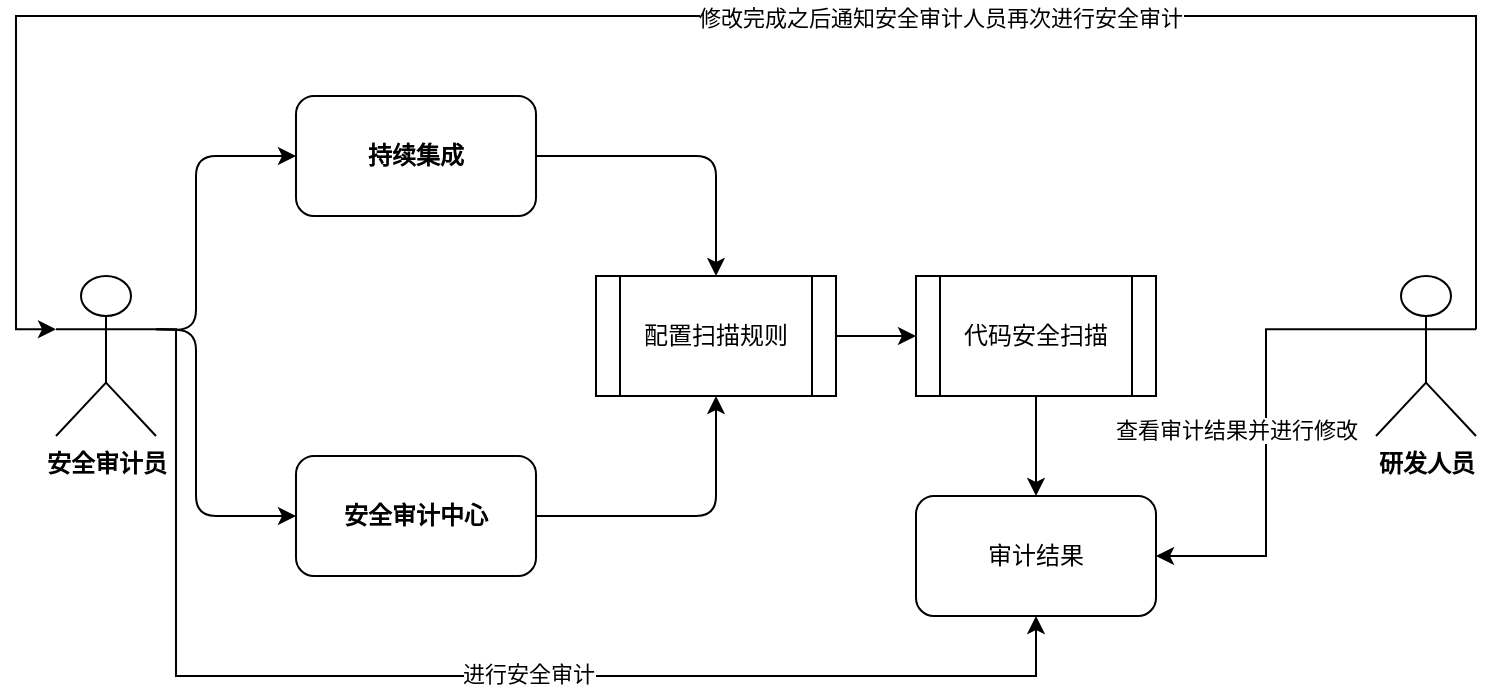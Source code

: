 <mxfile version="14.2.4" type="github">
  <diagram id="prtHgNgQTEPvFCAcTncT" name="Page-1">
    <mxGraphModel dx="1865" dy="556" grid="1" gridSize="10" guides="1" tooltips="1" connect="1" arrows="1" fold="1" page="1" pageScale="1" pageWidth="827" pageHeight="1169" math="0" shadow="0">
      <root>
        <mxCell id="0" />
        <mxCell id="1" parent="0" />
        <mxCell id="qVCQUGzkaM3uM8x8m-_6-26" style="edgeStyle=orthogonalEdgeStyle;rounded=0;orthogonalLoop=1;jettySize=auto;html=1;exitX=1;exitY=0.333;exitDx=0;exitDy=0;exitPerimeter=0;entryX=0.5;entryY=1;entryDx=0;entryDy=0;" edge="1" parent="1" source="qVCQUGzkaM3uM8x8m-_6-1" target="qVCQUGzkaM3uM8x8m-_6-19">
          <mxGeometry relative="1" as="geometry">
            <Array as="points">
              <mxPoint x="80" y="237" />
              <mxPoint x="80" y="410" />
              <mxPoint x="510" y="410" />
            </Array>
          </mxGeometry>
        </mxCell>
        <mxCell id="qVCQUGzkaM3uM8x8m-_6-28" value="进行安全审计" style="edgeLabel;html=1;align=center;verticalAlign=middle;resizable=0;points=[];" vertex="1" connectable="0" parent="qVCQUGzkaM3uM8x8m-_6-26">
          <mxGeometry x="0.118" y="1" relative="1" as="geometry">
            <mxPoint as="offset" />
          </mxGeometry>
        </mxCell>
        <mxCell id="qVCQUGzkaM3uM8x8m-_6-1" value="&lt;b&gt;安全审计员&lt;/b&gt;" style="shape=umlActor;verticalLabelPosition=bottom;verticalAlign=top;html=1;outlineConnect=0;" vertex="1" parent="1">
          <mxGeometry x="20" y="210" width="50" height="80" as="geometry" />
        </mxCell>
        <mxCell id="qVCQUGzkaM3uM8x8m-_6-4" value="&lt;b&gt;持续集成&lt;/b&gt;" style="rounded=1;whiteSpace=wrap;html=1;" vertex="1" parent="1">
          <mxGeometry x="140" y="120" width="120" height="60" as="geometry" />
        </mxCell>
        <mxCell id="qVCQUGzkaM3uM8x8m-_6-5" value="&lt;b&gt;安全审计中心&lt;/b&gt;" style="rounded=1;whiteSpace=wrap;html=1;" vertex="1" parent="1">
          <mxGeometry x="140" y="300" width="120" height="60" as="geometry" />
        </mxCell>
        <mxCell id="qVCQUGzkaM3uM8x8m-_6-20" style="edgeStyle=orthogonalEdgeStyle;rounded=0;orthogonalLoop=1;jettySize=auto;html=1;exitX=1;exitY=0.5;exitDx=0;exitDy=0;entryX=0;entryY=0.5;entryDx=0;entryDy=0;" edge="1" parent="1" source="qVCQUGzkaM3uM8x8m-_6-7" target="qVCQUGzkaM3uM8x8m-_6-8">
          <mxGeometry relative="1" as="geometry" />
        </mxCell>
        <mxCell id="qVCQUGzkaM3uM8x8m-_6-7" value="配置扫描规则" style="shape=process;whiteSpace=wrap;html=1;backgroundOutline=1;" vertex="1" parent="1">
          <mxGeometry x="290" y="210" width="120" height="60" as="geometry" />
        </mxCell>
        <mxCell id="qVCQUGzkaM3uM8x8m-_6-21" style="edgeStyle=orthogonalEdgeStyle;rounded=0;orthogonalLoop=1;jettySize=auto;html=1;exitX=0.5;exitY=1;exitDx=0;exitDy=0;entryX=0.5;entryY=0;entryDx=0;entryDy=0;" edge="1" parent="1" source="qVCQUGzkaM3uM8x8m-_6-8" target="qVCQUGzkaM3uM8x8m-_6-19">
          <mxGeometry relative="1" as="geometry" />
        </mxCell>
        <mxCell id="qVCQUGzkaM3uM8x8m-_6-8" value="代码安全扫描" style="shape=process;whiteSpace=wrap;html=1;backgroundOutline=1;" vertex="1" parent="1">
          <mxGeometry x="450" y="210" width="120" height="60" as="geometry" />
        </mxCell>
        <mxCell id="qVCQUGzkaM3uM8x8m-_6-22" style="edgeStyle=orthogonalEdgeStyle;rounded=0;orthogonalLoop=1;jettySize=auto;html=1;exitX=0;exitY=0.333;exitDx=0;exitDy=0;exitPerimeter=0;entryX=1;entryY=0.5;entryDx=0;entryDy=0;" edge="1" parent="1" source="qVCQUGzkaM3uM8x8m-_6-9" target="qVCQUGzkaM3uM8x8m-_6-19">
          <mxGeometry relative="1" as="geometry" />
        </mxCell>
        <mxCell id="qVCQUGzkaM3uM8x8m-_6-23" value="查看审计结果并进行修改" style="edgeLabel;html=1;align=center;verticalAlign=middle;resizable=0;points=[];" vertex="1" connectable="0" parent="qVCQUGzkaM3uM8x8m-_6-22">
          <mxGeometry x="-0.265" y="-3" relative="1" as="geometry">
            <mxPoint x="-12" y="23.3" as="offset" />
          </mxGeometry>
        </mxCell>
        <mxCell id="qVCQUGzkaM3uM8x8m-_6-24" style="edgeStyle=orthogonalEdgeStyle;rounded=0;orthogonalLoop=1;jettySize=auto;html=1;exitX=1;exitY=0.333;exitDx=0;exitDy=0;exitPerimeter=0;entryX=0;entryY=0.333;entryDx=0;entryDy=0;entryPerimeter=0;" edge="1" parent="1" source="qVCQUGzkaM3uM8x8m-_6-9" target="qVCQUGzkaM3uM8x8m-_6-1">
          <mxGeometry relative="1" as="geometry">
            <Array as="points">
              <mxPoint x="730" y="237" />
              <mxPoint x="730" y="80" />
              <mxPoint y="80" />
              <mxPoint y="237" />
            </Array>
          </mxGeometry>
        </mxCell>
        <mxCell id="qVCQUGzkaM3uM8x8m-_6-25" value="修改完成之后通知安全审计人员再次进行安全审计" style="edgeLabel;html=1;align=center;verticalAlign=middle;resizable=0;points=[];" vertex="1" connectable="0" parent="qVCQUGzkaM3uM8x8m-_6-24">
          <mxGeometry x="-0.202" y="1" relative="1" as="geometry">
            <mxPoint x="-1" as="offset" />
          </mxGeometry>
        </mxCell>
        <mxCell id="qVCQUGzkaM3uM8x8m-_6-9" value="&lt;b&gt;研发人员&lt;/b&gt;" style="shape=umlActor;verticalLabelPosition=bottom;verticalAlign=top;html=1;outlineConnect=0;" vertex="1" parent="1">
          <mxGeometry x="680" y="210" width="50" height="80" as="geometry" />
        </mxCell>
        <mxCell id="qVCQUGzkaM3uM8x8m-_6-10" value="" style="endArrow=classic;html=1;entryX=0;entryY=0.5;entryDx=0;entryDy=0;exitX=1;exitY=0.333;exitDx=0;exitDy=0;exitPerimeter=0;" edge="1" parent="1" source="qVCQUGzkaM3uM8x8m-_6-1" target="qVCQUGzkaM3uM8x8m-_6-4">
          <mxGeometry width="50" height="50" relative="1" as="geometry">
            <mxPoint x="150" y="270" as="sourcePoint" />
            <mxPoint x="200" y="220" as="targetPoint" />
            <Array as="points">
              <mxPoint x="90" y="237" />
              <mxPoint x="90" y="150" />
            </Array>
          </mxGeometry>
        </mxCell>
        <mxCell id="qVCQUGzkaM3uM8x8m-_6-15" value="" style="endArrow=classic;html=1;exitX=1;exitY=0.333;exitDx=0;exitDy=0;exitPerimeter=0;entryX=0;entryY=0.5;entryDx=0;entryDy=0;" edge="1" parent="1" source="qVCQUGzkaM3uM8x8m-_6-1" target="qVCQUGzkaM3uM8x8m-_6-5">
          <mxGeometry width="50" height="50" relative="1" as="geometry">
            <mxPoint x="110" y="370" as="sourcePoint" />
            <mxPoint x="160" y="320" as="targetPoint" />
            <Array as="points">
              <mxPoint x="90" y="237" />
              <mxPoint x="90" y="330" />
            </Array>
          </mxGeometry>
        </mxCell>
        <mxCell id="qVCQUGzkaM3uM8x8m-_6-16" value="" style="endArrow=classic;html=1;exitX=1;exitY=0.5;exitDx=0;exitDy=0;entryX=0.5;entryY=0;entryDx=0;entryDy=0;" edge="1" parent="1" source="qVCQUGzkaM3uM8x8m-_6-4" target="qVCQUGzkaM3uM8x8m-_6-7">
          <mxGeometry width="50" height="50" relative="1" as="geometry">
            <mxPoint x="380" y="190" as="sourcePoint" />
            <mxPoint x="430" y="140" as="targetPoint" />
            <Array as="points">
              <mxPoint x="350" y="150" />
            </Array>
          </mxGeometry>
        </mxCell>
        <mxCell id="qVCQUGzkaM3uM8x8m-_6-17" value="" style="endArrow=classic;html=1;exitX=1;exitY=0.5;exitDx=0;exitDy=0;entryX=0.5;entryY=1;entryDx=0;entryDy=0;" edge="1" parent="1" source="qVCQUGzkaM3uM8x8m-_6-5" target="qVCQUGzkaM3uM8x8m-_6-7">
          <mxGeometry width="50" height="50" relative="1" as="geometry">
            <mxPoint x="350" y="370" as="sourcePoint" />
            <mxPoint x="400" y="320" as="targetPoint" />
            <Array as="points">
              <mxPoint x="350" y="330" />
            </Array>
          </mxGeometry>
        </mxCell>
        <mxCell id="qVCQUGzkaM3uM8x8m-_6-19" value="审计结果" style="rounded=1;whiteSpace=wrap;html=1;" vertex="1" parent="1">
          <mxGeometry x="450" y="320" width="120" height="60" as="geometry" />
        </mxCell>
      </root>
    </mxGraphModel>
  </diagram>
</mxfile>

